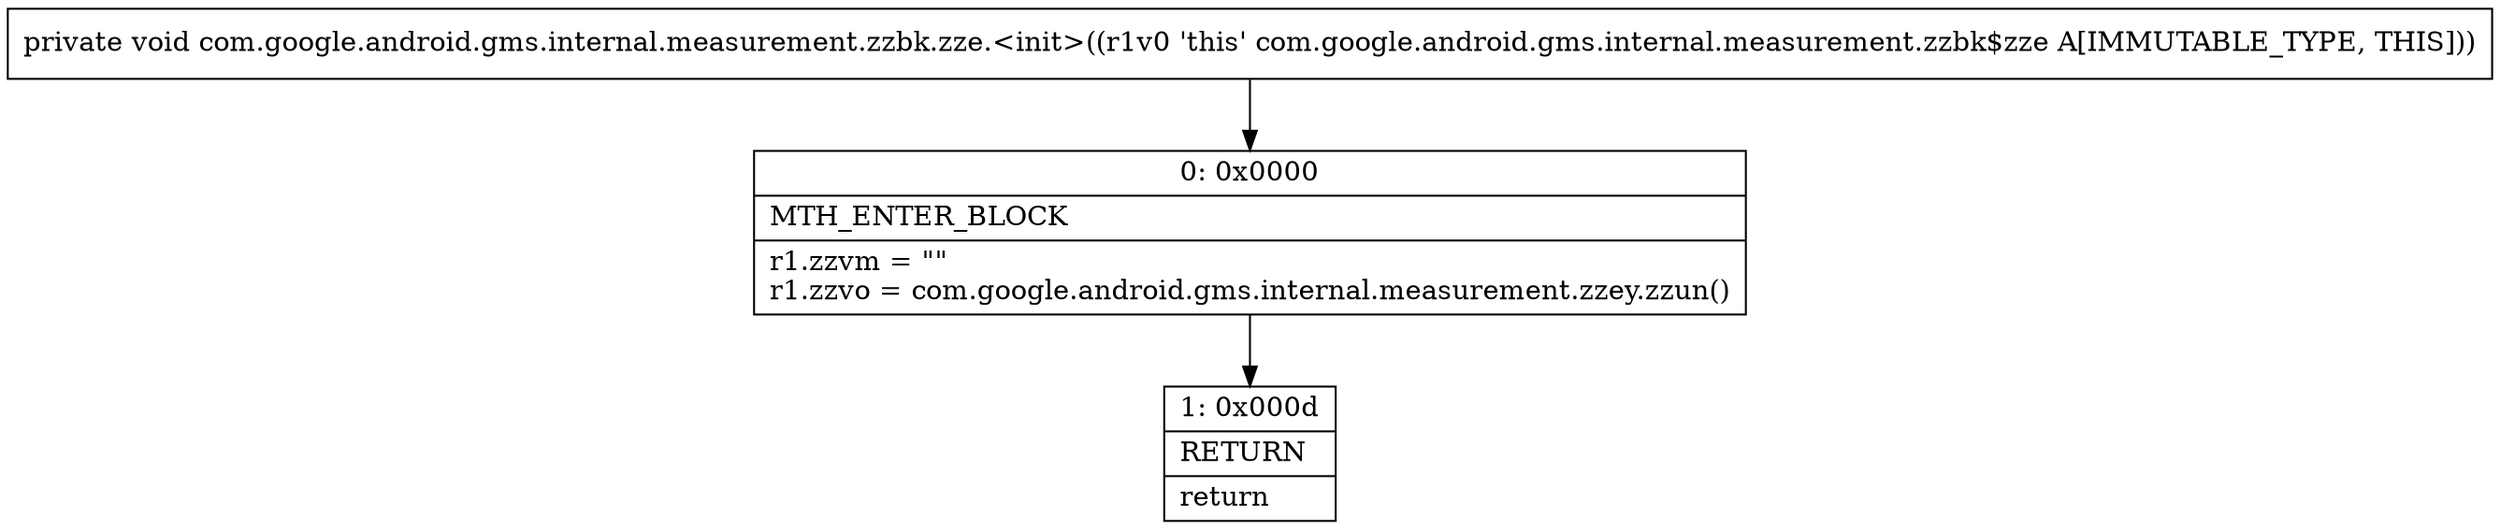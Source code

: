 digraph "CFG forcom.google.android.gms.internal.measurement.zzbk.zze.\<init\>()V" {
Node_0 [shape=record,label="{0\:\ 0x0000|MTH_ENTER_BLOCK\l|r1.zzvm = \"\"\lr1.zzvo = com.google.android.gms.internal.measurement.zzey.zzun()\l}"];
Node_1 [shape=record,label="{1\:\ 0x000d|RETURN\l|return\l}"];
MethodNode[shape=record,label="{private void com.google.android.gms.internal.measurement.zzbk.zze.\<init\>((r1v0 'this' com.google.android.gms.internal.measurement.zzbk$zze A[IMMUTABLE_TYPE, THIS])) }"];
MethodNode -> Node_0;
Node_0 -> Node_1;
}


